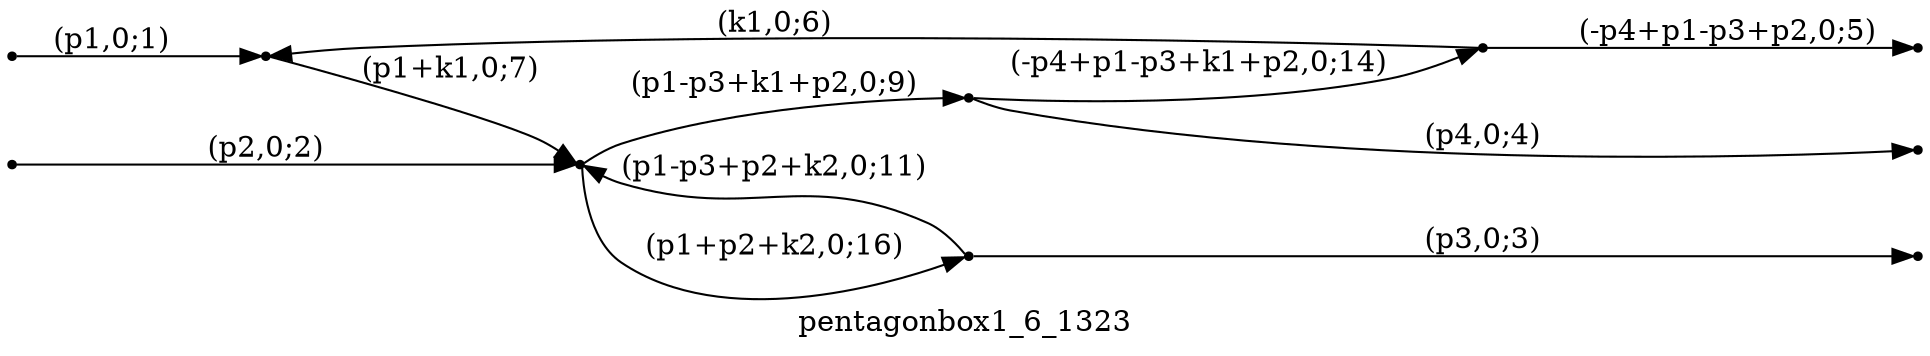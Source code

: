 digraph pentagonbox1_6_1323 {
  label="pentagonbox1_6_1323";
  rankdir="LR";
  subgraph edges {
    -1 -> 2 [label="(p1,0;1)"];
    -2 -> 5 [label="(p2,0;2)"];
    3 -> -3 [label="(p3,0;3)"];
    4 -> -4 [label="(p4,0;4)"];
    1 -> -5 [label="(-p4+p1-p3+p2,0;5)"];
    1 -> 2 [label="(k1,0;6)"];
    2 -> 5 [label="(p1+k1,0;7)"];
    5 -> 4 [label="(p1-p3+k1+p2,0;9)"];
    3 -> 5 [label="(p1-p3+p2+k2,0;11)"];
    4 -> 1 [label="(-p4+p1-p3+k1+p2,0;14)"];
    5 -> 3 [label="(p1+p2+k2,0;16)"];
  }
  subgraph incoming { rank="source"; -1; -2; }
  subgraph outgoing { rank="sink"; -3; -4; -5; }
-5 [shape=point];
-4 [shape=point];
-3 [shape=point];
-2 [shape=point];
-1 [shape=point];
1 [shape=point];
2 [shape=point];
3 [shape=point];
4 [shape=point];
5 [shape=point];
}

